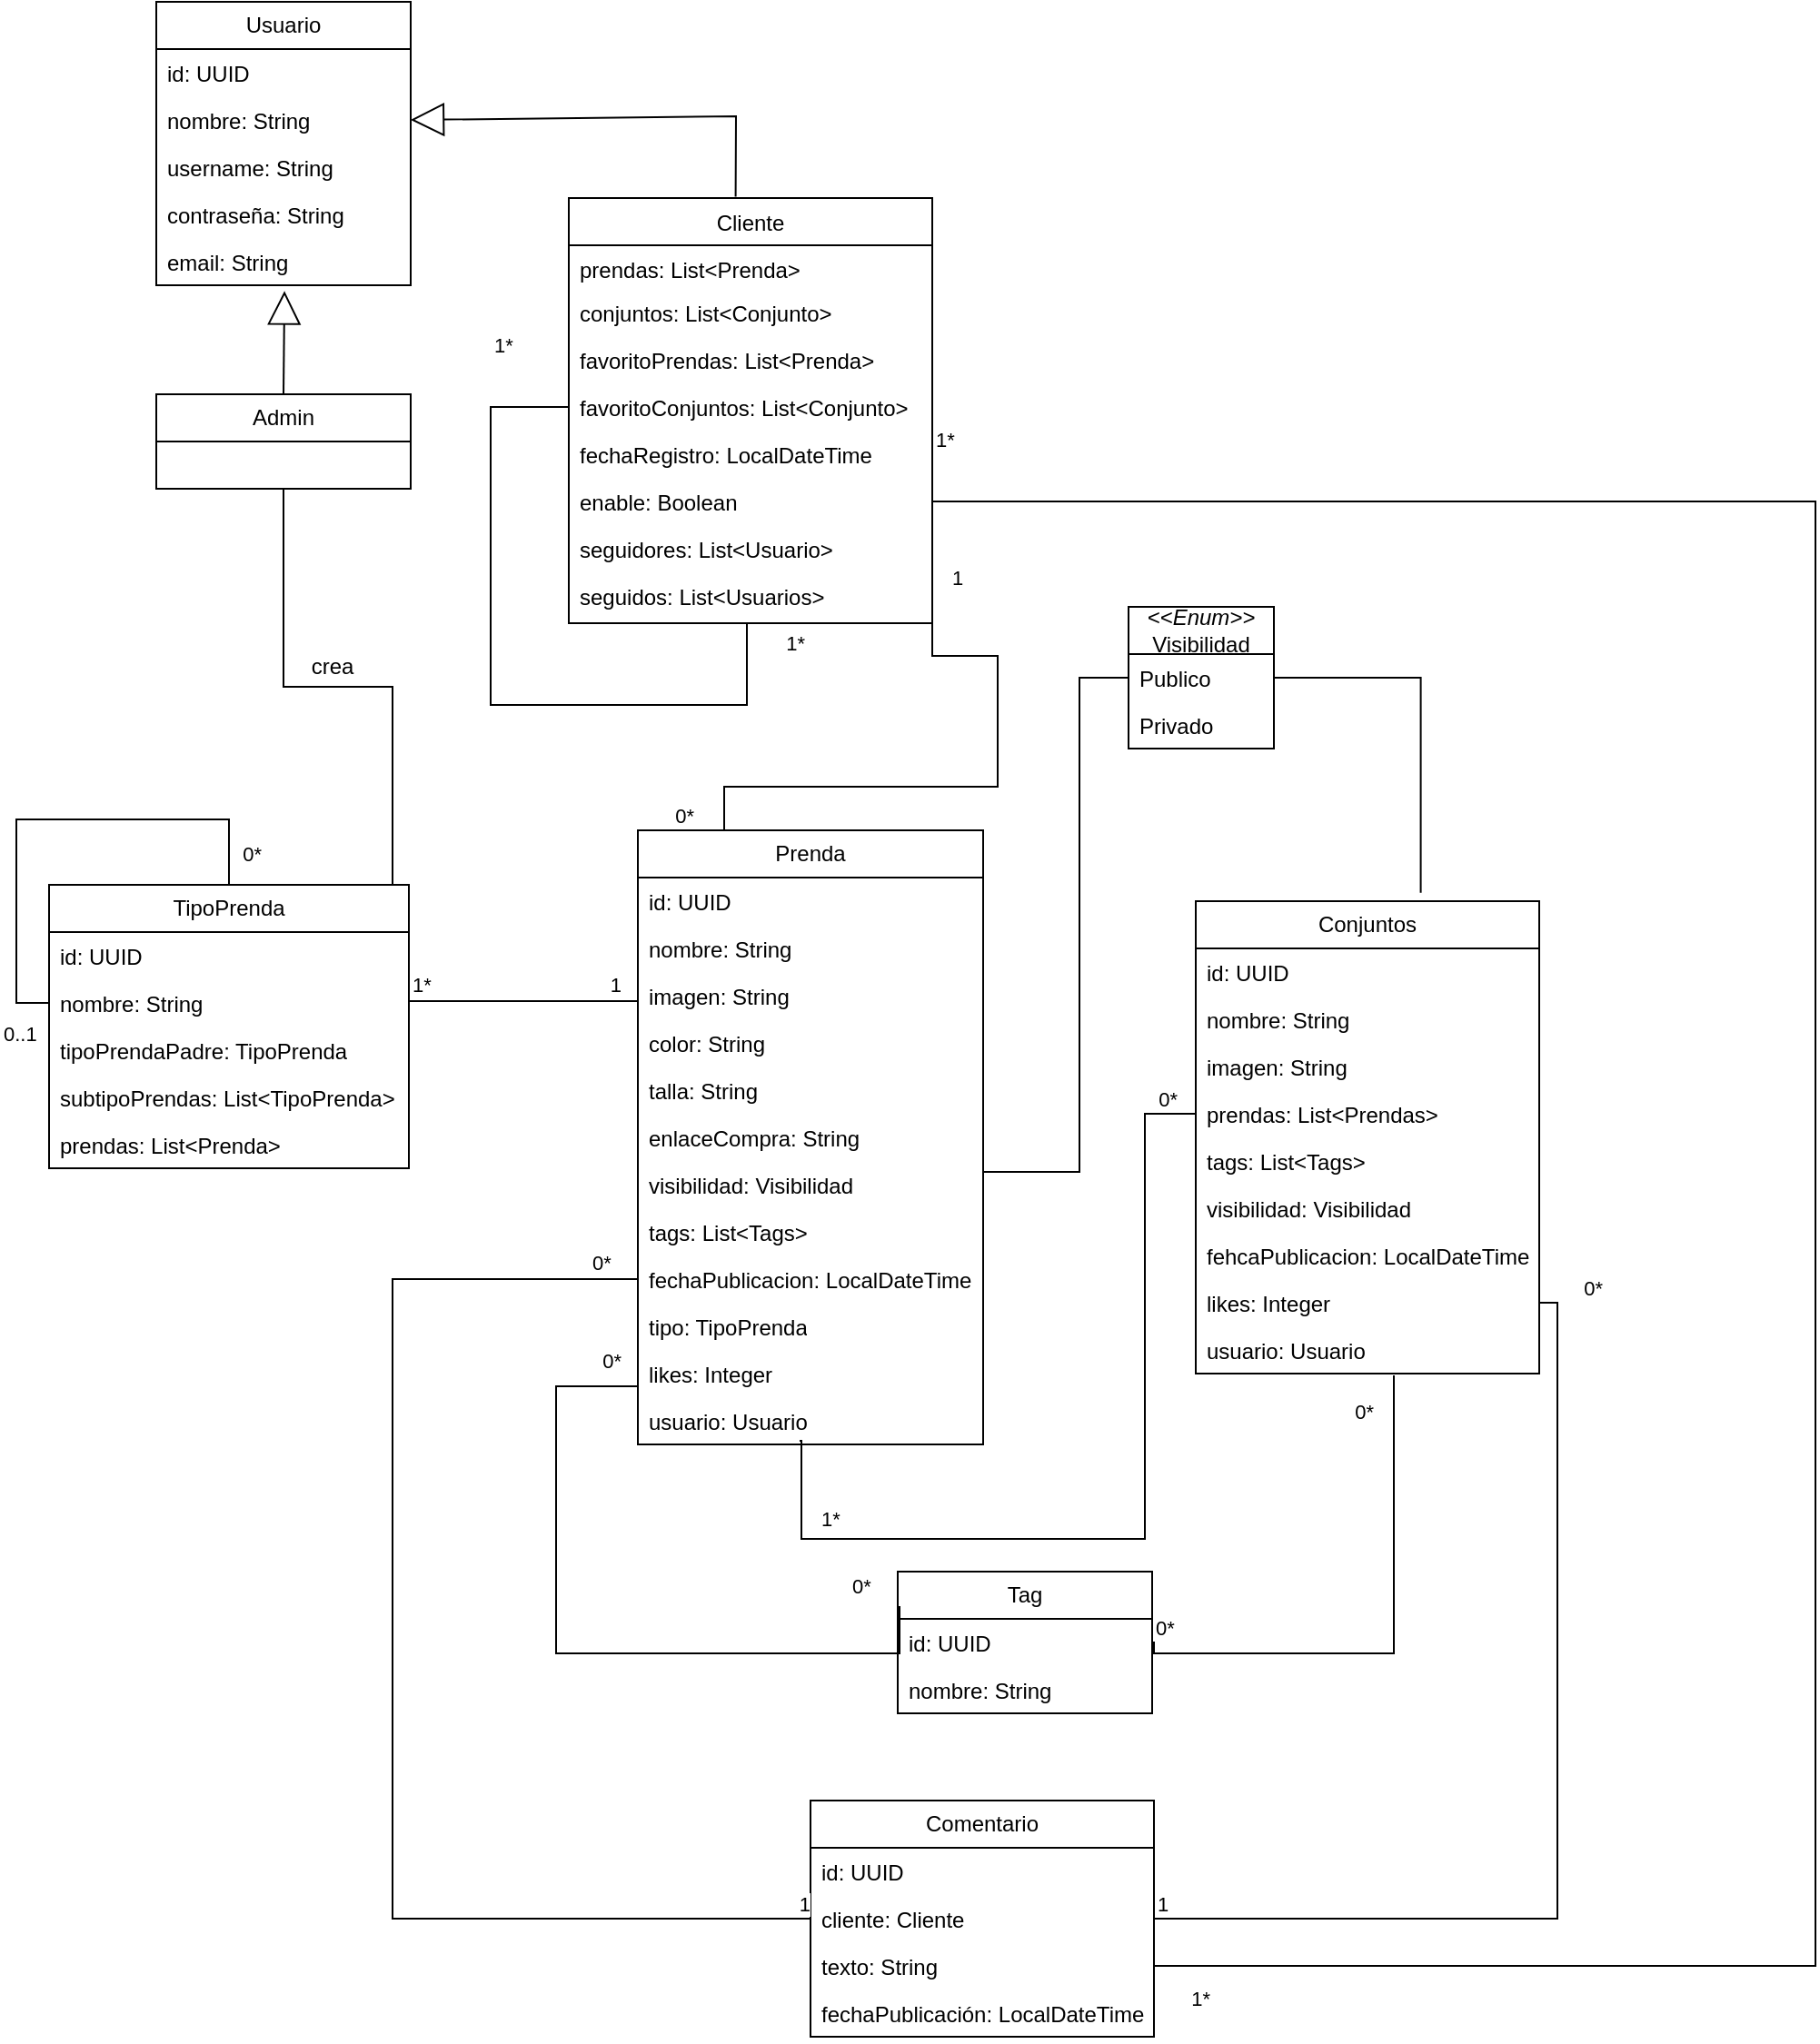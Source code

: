<mxfile version="26.0.14">
  <diagram id="C5RBs43oDa-KdzZeNtuy" name="Page-1">
    <mxGraphModel dx="1259" dy="693" grid="1" gridSize="9" guides="1" tooltips="1" connect="1" arrows="1" fold="1" page="1" pageScale="1" pageWidth="1200" pageHeight="1920" math="0" shadow="0">
      <root>
        <mxCell id="WIyWlLk6GJQsqaUBKTNV-0" />
        <mxCell id="WIyWlLk6GJQsqaUBKTNV-1" parent="WIyWlLk6GJQsqaUBKTNV-0" />
        <mxCell id="zkfFHV4jXpPFQw0GAbJ--0" value="Cliente" style="swimlane;fontStyle=0;align=center;verticalAlign=top;childLayout=stackLayout;horizontal=1;startSize=26;horizontalStack=0;resizeParent=1;resizeLast=0;collapsible=1;marginBottom=0;rounded=0;shadow=0;strokeWidth=1;" parent="WIyWlLk6GJQsqaUBKTNV-1" vertex="1">
          <mxGeometry x="349" y="144" width="200" height="234" as="geometry">
            <mxRectangle x="230" y="140" width="160" height="26" as="alternateBounds" />
          </mxGeometry>
        </mxCell>
        <mxCell id="DgNGuxFc834xRQPZXvwP-4" value="prendas: List&amp;lt;Prenda&amp;gt;" style="text;strokeColor=none;fillColor=none;align=left;verticalAlign=top;spacingLeft=4;spacingRight=4;overflow=hidden;rotatable=0;points=[[0,0.5],[1,0.5]];portConstraint=eastwest;whiteSpace=wrap;html=1;" parent="zkfFHV4jXpPFQw0GAbJ--0" vertex="1">
          <mxGeometry y="26" width="200" height="24" as="geometry" />
        </mxCell>
        <mxCell id="DgNGuxFc834xRQPZXvwP-8" value="conjuntos: List&amp;lt;Conjunto&amp;gt;" style="text;strokeColor=none;fillColor=none;align=left;verticalAlign=top;spacingLeft=4;spacingRight=4;overflow=hidden;rotatable=0;points=[[0,0.5],[1,0.5]];portConstraint=eastwest;whiteSpace=wrap;html=1;" parent="zkfFHV4jXpPFQw0GAbJ--0" vertex="1">
          <mxGeometry y="50" width="200" height="26" as="geometry" />
        </mxCell>
        <mxCell id="DgNGuxFc834xRQPZXvwP-9" value="favoritoPrendas: List&amp;lt;Prenda&amp;gt;" style="text;strokeColor=none;fillColor=none;align=left;verticalAlign=top;spacingLeft=4;spacingRight=4;overflow=hidden;rotatable=0;points=[[0,0.5],[1,0.5]];portConstraint=eastwest;whiteSpace=wrap;html=1;" parent="zkfFHV4jXpPFQw0GAbJ--0" vertex="1">
          <mxGeometry y="76" width="200" height="26" as="geometry" />
        </mxCell>
        <mxCell id="DgNGuxFc834xRQPZXvwP-10" value="favoritoConjuntos: List&amp;lt;Conjunto&amp;gt;" style="text;strokeColor=none;fillColor=none;align=left;verticalAlign=top;spacingLeft=4;spacingRight=4;overflow=hidden;rotatable=0;points=[[0,0.5],[1,0.5]];portConstraint=eastwest;whiteSpace=wrap;html=1;" parent="zkfFHV4jXpPFQw0GAbJ--0" vertex="1">
          <mxGeometry y="102" width="200" height="26" as="geometry" />
        </mxCell>
        <mxCell id="DgNGuxFc834xRQPZXvwP-11" value="fechaRegistro: LocalDateTime" style="text;strokeColor=none;fillColor=none;align=left;verticalAlign=top;spacingLeft=4;spacingRight=4;overflow=hidden;rotatable=0;points=[[0,0.5],[1,0.5]];portConstraint=eastwest;whiteSpace=wrap;html=1;" parent="zkfFHV4jXpPFQw0GAbJ--0" vertex="1">
          <mxGeometry y="128" width="200" height="26" as="geometry" />
        </mxCell>
        <mxCell id="DgNGuxFc834xRQPZXvwP-12" value="enable: Boolean" style="text;strokeColor=none;fillColor=none;align=left;verticalAlign=top;spacingLeft=4;spacingRight=4;overflow=hidden;rotatable=0;points=[[0,0.5],[1,0.5]];portConstraint=eastwest;whiteSpace=wrap;html=1;" parent="zkfFHV4jXpPFQw0GAbJ--0" vertex="1">
          <mxGeometry y="154" width="200" height="26" as="geometry" />
        </mxCell>
        <mxCell id="m85d_sn0txxrarvjNHWn-1" value="seguidores: List&amp;lt;Usuario&amp;gt;" style="text;strokeColor=none;fillColor=none;align=left;verticalAlign=top;spacingLeft=4;spacingRight=4;overflow=hidden;rotatable=0;points=[[0,0.5],[1,0.5]];portConstraint=eastwest;whiteSpace=wrap;html=1;" parent="zkfFHV4jXpPFQw0GAbJ--0" vertex="1">
          <mxGeometry y="180" width="200" height="26" as="geometry" />
        </mxCell>
        <mxCell id="m85d_sn0txxrarvjNHWn-2" value="seguidos: List&amp;lt;Usuarios&amp;gt;" style="text;strokeColor=none;fillColor=none;align=left;verticalAlign=top;spacingLeft=4;spacingRight=4;overflow=hidden;rotatable=0;points=[[0,0.5],[1,0.5]];portConstraint=eastwest;whiteSpace=wrap;html=1;" parent="zkfFHV4jXpPFQw0GAbJ--0" vertex="1">
          <mxGeometry y="206" width="200" height="26" as="geometry" />
        </mxCell>
        <mxCell id="m85d_sn0txxrarvjNHWn-3" value="" style="endArrow=none;html=1;edgeStyle=orthogonalEdgeStyle;rounded=0;exitX=0;exitY=0.5;exitDx=0;exitDy=0;entryX=0.5;entryY=1;entryDx=0;entryDy=0;" parent="zkfFHV4jXpPFQw0GAbJ--0" source="DgNGuxFc834xRQPZXvwP-9" target="zkfFHV4jXpPFQw0GAbJ--0" edge="1">
          <mxGeometry relative="1" as="geometry">
            <mxPoint x="-142" y="279" as="sourcePoint" />
            <mxPoint x="98" y="261" as="targetPoint" />
            <Array as="points">
              <mxPoint y="115" />
              <mxPoint x="-43" y="115" />
              <mxPoint x="-43" y="279" />
              <mxPoint x="98" y="279" />
              <mxPoint x="98" y="234" />
            </Array>
          </mxGeometry>
        </mxCell>
        <mxCell id="m85d_sn0txxrarvjNHWn-4" value="1*" style="edgeLabel;resizable=0;html=1;align=left;verticalAlign=bottom;" parent="m85d_sn0txxrarvjNHWn-3" connectable="0" vertex="1">
          <mxGeometry x="-1" relative="1" as="geometry">
            <mxPoint x="-43" as="offset" />
          </mxGeometry>
        </mxCell>
        <mxCell id="m85d_sn0txxrarvjNHWn-5" value="1*" style="edgeLabel;resizable=0;html=1;align=right;verticalAlign=bottom;" parent="m85d_sn0txxrarvjNHWn-3" connectable="0" vertex="1">
          <mxGeometry x="1" relative="1" as="geometry">
            <mxPoint x="30" y="19" as="offset" />
          </mxGeometry>
        </mxCell>
        <mxCell id="DgNGuxFc834xRQPZXvwP-13" value="Prenda" style="swimlane;fontStyle=0;childLayout=stackLayout;horizontal=1;startSize=26;fillColor=none;horizontalStack=0;resizeParent=1;resizeParentMax=0;resizeLast=0;collapsible=1;marginBottom=0;whiteSpace=wrap;html=1;" parent="WIyWlLk6GJQsqaUBKTNV-1" vertex="1">
          <mxGeometry x="387" y="492" width="190" height="338" as="geometry" />
        </mxCell>
        <mxCell id="DgNGuxFc834xRQPZXvwP-14" value="&lt;span style=&quot;text-wrap-mode: nowrap;&quot;&gt;id: UUID&lt;/span&gt;" style="text;strokeColor=none;fillColor=none;align=left;verticalAlign=top;spacingLeft=4;spacingRight=4;overflow=hidden;rotatable=0;points=[[0,0.5],[1,0.5]];portConstraint=eastwest;whiteSpace=wrap;html=1;" parent="DgNGuxFc834xRQPZXvwP-13" vertex="1">
          <mxGeometry y="26" width="190" height="26" as="geometry" />
        </mxCell>
        <mxCell id="DgNGuxFc834xRQPZXvwP-15" value="&lt;span style=&quot;text-wrap-mode: nowrap;&quot;&gt;nombre: String&lt;/span&gt;" style="text;strokeColor=none;fillColor=none;align=left;verticalAlign=top;spacingLeft=4;spacingRight=4;overflow=hidden;rotatable=0;points=[[0,0.5],[1,0.5]];portConstraint=eastwest;whiteSpace=wrap;html=1;" parent="DgNGuxFc834xRQPZXvwP-13" vertex="1">
          <mxGeometry y="52" width="190" height="26" as="geometry" />
        </mxCell>
        <mxCell id="DgNGuxFc834xRQPZXvwP-16" value="imagen: String" style="text;strokeColor=none;fillColor=none;align=left;verticalAlign=top;spacingLeft=4;spacingRight=4;overflow=hidden;rotatable=0;points=[[0,0.5],[1,0.5]];portConstraint=eastwest;whiteSpace=wrap;html=1;" parent="DgNGuxFc834xRQPZXvwP-13" vertex="1">
          <mxGeometry y="78" width="190" height="26" as="geometry" />
        </mxCell>
        <mxCell id="DgNGuxFc834xRQPZXvwP-17" value="color: String" style="text;strokeColor=none;fillColor=none;align=left;verticalAlign=top;spacingLeft=4;spacingRight=4;overflow=hidden;rotatable=0;points=[[0,0.5],[1,0.5]];portConstraint=eastwest;whiteSpace=wrap;html=1;" parent="DgNGuxFc834xRQPZXvwP-13" vertex="1">
          <mxGeometry y="104" width="190" height="26" as="geometry" />
        </mxCell>
        <mxCell id="DgNGuxFc834xRQPZXvwP-18" value="talla: String" style="text;strokeColor=none;fillColor=none;align=left;verticalAlign=top;spacingLeft=4;spacingRight=4;overflow=hidden;rotatable=0;points=[[0,0.5],[1,0.5]];portConstraint=eastwest;whiteSpace=wrap;html=1;" parent="DgNGuxFc834xRQPZXvwP-13" vertex="1">
          <mxGeometry y="130" width="190" height="26" as="geometry" />
        </mxCell>
        <mxCell id="DgNGuxFc834xRQPZXvwP-22" value="enlaceCompra: String" style="text;strokeColor=none;fillColor=none;align=left;verticalAlign=top;spacingLeft=4;spacingRight=4;overflow=hidden;rotatable=0;points=[[0,0.5],[1,0.5]];portConstraint=eastwest;whiteSpace=wrap;html=1;" parent="DgNGuxFc834xRQPZXvwP-13" vertex="1">
          <mxGeometry y="156" width="190" height="26" as="geometry" />
        </mxCell>
        <mxCell id="DgNGuxFc834xRQPZXvwP-20" value="visibilidad: Visibilidad" style="text;strokeColor=none;fillColor=none;align=left;verticalAlign=top;spacingLeft=4;spacingRight=4;overflow=hidden;rotatable=0;points=[[0,0.5],[1,0.5]];portConstraint=eastwest;whiteSpace=wrap;html=1;" parent="DgNGuxFc834xRQPZXvwP-13" vertex="1">
          <mxGeometry y="182" width="190" height="26" as="geometry" />
        </mxCell>
        <mxCell id="DgNGuxFc834xRQPZXvwP-21" value="tags: List&amp;lt;Tags&amp;gt;" style="text;strokeColor=none;fillColor=none;align=left;verticalAlign=top;spacingLeft=4;spacingRight=4;overflow=hidden;rotatable=0;points=[[0,0.5],[1,0.5]];portConstraint=eastwest;whiteSpace=wrap;html=1;" parent="DgNGuxFc834xRQPZXvwP-13" vertex="1">
          <mxGeometry y="208" width="190" height="26" as="geometry" />
        </mxCell>
        <mxCell id="DgNGuxFc834xRQPZXvwP-32" value="fechaPublicacion: LocalDateTime" style="text;strokeColor=none;fillColor=none;align=left;verticalAlign=top;spacingLeft=4;spacingRight=4;overflow=hidden;rotatable=0;points=[[0,0.5],[1,0.5]];portConstraint=eastwest;whiteSpace=wrap;html=1;" parent="DgNGuxFc834xRQPZXvwP-13" vertex="1">
          <mxGeometry y="234" width="190" height="26" as="geometry" />
        </mxCell>
        <mxCell id="DgNGuxFc834xRQPZXvwP-19" value="tipo: TipoPrenda" style="text;strokeColor=none;fillColor=none;align=left;verticalAlign=top;spacingLeft=4;spacingRight=4;overflow=hidden;rotatable=0;points=[[0,0.5],[1,0.5]];portConstraint=eastwest;whiteSpace=wrap;html=1;" parent="DgNGuxFc834xRQPZXvwP-13" vertex="1">
          <mxGeometry y="260" width="190" height="26" as="geometry" />
        </mxCell>
        <mxCell id="DgNGuxFc834xRQPZXvwP-35" value="likes: Integer" style="text;strokeColor=none;fillColor=none;align=left;verticalAlign=top;spacingLeft=4;spacingRight=4;overflow=hidden;rotatable=0;points=[[0,0.5],[1,0.5]];portConstraint=eastwest;whiteSpace=wrap;html=1;" parent="DgNGuxFc834xRQPZXvwP-13" vertex="1">
          <mxGeometry y="286" width="190" height="26" as="geometry" />
        </mxCell>
        <mxCell id="m85d_sn0txxrarvjNHWn-23" value="usuario: Usuario" style="text;strokeColor=none;fillColor=none;align=left;verticalAlign=top;spacingLeft=4;spacingRight=4;overflow=hidden;rotatable=0;points=[[0,0.5],[1,0.5]];portConstraint=eastwest;whiteSpace=wrap;html=1;" parent="DgNGuxFc834xRQPZXvwP-13" vertex="1">
          <mxGeometry y="312" width="190" height="26" as="geometry" />
        </mxCell>
        <mxCell id="DgNGuxFc834xRQPZXvwP-27" value="&lt;i&gt;&amp;lt;&amp;lt;Enum&amp;gt;&amp;gt;&lt;/i&gt;&lt;div&gt;Visibilidad&lt;/div&gt;" style="swimlane;fontStyle=0;childLayout=stackLayout;horizontal=1;startSize=26;fillColor=none;horizontalStack=0;resizeParent=1;resizeParentMax=0;resizeLast=0;collapsible=1;marginBottom=0;whiteSpace=wrap;html=1;" parent="WIyWlLk6GJQsqaUBKTNV-1" vertex="1">
          <mxGeometry x="657" y="369" width="80" height="78" as="geometry" />
        </mxCell>
        <mxCell id="DgNGuxFc834xRQPZXvwP-28" value="Publico" style="text;strokeColor=none;fillColor=none;align=left;verticalAlign=top;spacingLeft=4;spacingRight=4;overflow=hidden;rotatable=0;points=[[0,0.5],[1,0.5]];portConstraint=eastwest;whiteSpace=wrap;html=1;" parent="DgNGuxFc834xRQPZXvwP-27" vertex="1">
          <mxGeometry y="26" width="80" height="26" as="geometry" />
        </mxCell>
        <mxCell id="DgNGuxFc834xRQPZXvwP-29" value="Privado" style="text;strokeColor=none;fillColor=none;align=left;verticalAlign=top;spacingLeft=4;spacingRight=4;overflow=hidden;rotatable=0;points=[[0,0.5],[1,0.5]];portConstraint=eastwest;whiteSpace=wrap;html=1;" parent="DgNGuxFc834xRQPZXvwP-27" vertex="1">
          <mxGeometry y="52" width="80" height="26" as="geometry" />
        </mxCell>
        <mxCell id="DgNGuxFc834xRQPZXvwP-37" value="" style="endArrow=none;html=1;edgeStyle=orthogonalEdgeStyle;rounded=0;exitX=1;exitY=0.5;exitDx=0;exitDy=0;entryX=0.25;entryY=0;entryDx=0;entryDy=0;" parent="WIyWlLk6GJQsqaUBKTNV-1" source="DgNGuxFc834xRQPZXvwP-4" target="DgNGuxFc834xRQPZXvwP-13" edge="1">
          <mxGeometry relative="1" as="geometry">
            <mxPoint x="252" y="459" as="sourcePoint" />
            <mxPoint x="412" y="459" as="targetPoint" />
            <Array as="points">
              <mxPoint x="549" y="396" />
              <mxPoint x="585" y="396" />
              <mxPoint x="585" y="468" />
              <mxPoint x="434" y="468" />
            </Array>
          </mxGeometry>
        </mxCell>
        <mxCell id="DgNGuxFc834xRQPZXvwP-38" value="1" style="edgeLabel;resizable=0;html=1;align=left;verticalAlign=bottom;" parent="DgNGuxFc834xRQPZXvwP-37" connectable="0" vertex="1">
          <mxGeometry x="-1" relative="1" as="geometry">
            <mxPoint x="9" y="179" as="offset" />
          </mxGeometry>
        </mxCell>
        <mxCell id="DgNGuxFc834xRQPZXvwP-39" value="0*" style="edgeLabel;resizable=0;html=1;align=right;verticalAlign=bottom;" parent="DgNGuxFc834xRQPZXvwP-37" connectable="0" vertex="1">
          <mxGeometry x="1" relative="1" as="geometry">
            <mxPoint x="-16" as="offset" />
          </mxGeometry>
        </mxCell>
        <mxCell id="DgNGuxFc834xRQPZXvwP-40" value="Usuario" style="swimlane;fontStyle=0;childLayout=stackLayout;horizontal=1;startSize=26;fillColor=none;horizontalStack=0;resizeParent=1;resizeParentMax=0;resizeLast=0;collapsible=1;marginBottom=0;whiteSpace=wrap;html=1;" parent="WIyWlLk6GJQsqaUBKTNV-1" vertex="1">
          <mxGeometry x="122" y="36" width="140" height="156" as="geometry" />
        </mxCell>
        <mxCell id="zkfFHV4jXpPFQw0GAbJ--1" value="id: UUID" style="text;align=left;verticalAlign=top;spacingLeft=4;spacingRight=4;overflow=hidden;rotatable=0;points=[[0,0.5],[1,0.5]];portConstraint=eastwest;" parent="DgNGuxFc834xRQPZXvwP-40" vertex="1">
          <mxGeometry y="26" width="140" height="26" as="geometry" />
        </mxCell>
        <mxCell id="zkfFHV4jXpPFQw0GAbJ--2" value="nombre: String" style="text;align=left;verticalAlign=top;spacingLeft=4;spacingRight=4;overflow=hidden;rotatable=0;points=[[0,0.5],[1,0.5]];portConstraint=eastwest;rounded=0;shadow=0;html=0;" parent="DgNGuxFc834xRQPZXvwP-40" vertex="1">
          <mxGeometry y="52" width="140" height="26" as="geometry" />
        </mxCell>
        <mxCell id="zkfFHV4jXpPFQw0GAbJ--3" value="username: String" style="text;align=left;verticalAlign=top;spacingLeft=4;spacingRight=4;overflow=hidden;rotatable=0;points=[[0,0.5],[1,0.5]];portConstraint=eastwest;rounded=0;shadow=0;html=0;" parent="DgNGuxFc834xRQPZXvwP-40" vertex="1">
          <mxGeometry y="78" width="140" height="26" as="geometry" />
        </mxCell>
        <mxCell id="DgNGuxFc834xRQPZXvwP-7" value="contraseña: String" style="text;strokeColor=none;fillColor=none;align=left;verticalAlign=top;spacingLeft=4;spacingRight=4;overflow=hidden;rotatable=0;points=[[0,0.5],[1,0.5]];portConstraint=eastwest;whiteSpace=wrap;html=1;" parent="DgNGuxFc834xRQPZXvwP-40" vertex="1">
          <mxGeometry y="104" width="140" height="26" as="geometry" />
        </mxCell>
        <mxCell id="DgNGuxFc834xRQPZXvwP-6" value="email: String" style="text;strokeColor=none;fillColor=none;align=left;verticalAlign=top;spacingLeft=4;spacingRight=4;overflow=hidden;rotatable=0;points=[[0,0.5],[1,0.5]];portConstraint=eastwest;whiteSpace=wrap;html=1;" parent="DgNGuxFc834xRQPZXvwP-40" vertex="1">
          <mxGeometry y="130" width="140" height="26" as="geometry" />
        </mxCell>
        <mxCell id="DgNGuxFc834xRQPZXvwP-44" value="Admin" style="swimlane;fontStyle=0;childLayout=stackLayout;horizontal=1;startSize=26;fillColor=none;horizontalStack=0;resizeParent=1;resizeParentMax=0;resizeLast=0;collapsible=1;marginBottom=0;whiteSpace=wrap;html=1;" parent="WIyWlLk6GJQsqaUBKTNV-1" vertex="1">
          <mxGeometry x="122" y="252" width="140" height="52" as="geometry" />
        </mxCell>
        <mxCell id="DgNGuxFc834xRQPZXvwP-48" value="" style="endArrow=block;endSize=16;endFill=0;html=1;rounded=0;exitX=0.5;exitY=0;exitDx=0;exitDy=0;entryX=0.504;entryY=1.122;entryDx=0;entryDy=0;entryPerimeter=0;" parent="WIyWlLk6GJQsqaUBKTNV-1" source="DgNGuxFc834xRQPZXvwP-44" target="DgNGuxFc834xRQPZXvwP-6" edge="1">
          <mxGeometry width="160" relative="1" as="geometry">
            <mxPoint x="270" y="198" as="sourcePoint" />
            <mxPoint x="430" y="198" as="targetPoint" />
          </mxGeometry>
        </mxCell>
        <mxCell id="DgNGuxFc834xRQPZXvwP-49" value="" style="endArrow=block;endSize=16;endFill=0;html=1;rounded=0;exitX=0.459;exitY=-0.003;exitDx=0;exitDy=0;exitPerimeter=0;entryX=1;entryY=0.5;entryDx=0;entryDy=0;" parent="WIyWlLk6GJQsqaUBKTNV-1" source="zkfFHV4jXpPFQw0GAbJ--0" target="zkfFHV4jXpPFQw0GAbJ--2" edge="1">
          <mxGeometry width="160" relative="1" as="geometry">
            <mxPoint x="270" y="198" as="sourcePoint" />
            <mxPoint x="430" y="198" as="targetPoint" />
            <Array as="points">
              <mxPoint x="441" y="99" />
            </Array>
          </mxGeometry>
        </mxCell>
        <mxCell id="DgNGuxFc834xRQPZXvwP-50" value="Conjuntos" style="swimlane;fontStyle=0;childLayout=stackLayout;horizontal=1;startSize=26;fillColor=none;horizontalStack=0;resizeParent=1;resizeParentMax=0;resizeLast=0;collapsible=1;marginBottom=0;whiteSpace=wrap;html=1;" parent="WIyWlLk6GJQsqaUBKTNV-1" vertex="1">
          <mxGeometry x="694" y="531" width="189" height="260" as="geometry" />
        </mxCell>
        <mxCell id="DgNGuxFc834xRQPZXvwP-51" value="&lt;span style=&quot;text-wrap-mode: nowrap;&quot;&gt;id: UUID&lt;/span&gt;" style="text;strokeColor=none;fillColor=none;align=left;verticalAlign=top;spacingLeft=4;spacingRight=4;overflow=hidden;rotatable=0;points=[[0,0.5],[1,0.5]];portConstraint=eastwest;whiteSpace=wrap;html=1;" parent="DgNGuxFc834xRQPZXvwP-50" vertex="1">
          <mxGeometry y="26" width="189" height="26" as="geometry" />
        </mxCell>
        <mxCell id="DgNGuxFc834xRQPZXvwP-52" value="&lt;span style=&quot;text-wrap-mode: nowrap;&quot;&gt;nombre: String&lt;/span&gt;" style="text;strokeColor=none;fillColor=none;align=left;verticalAlign=top;spacingLeft=4;spacingRight=4;overflow=hidden;rotatable=0;points=[[0,0.5],[1,0.5]];portConstraint=eastwest;whiteSpace=wrap;html=1;" parent="DgNGuxFc834xRQPZXvwP-50" vertex="1">
          <mxGeometry y="52" width="189" height="26" as="geometry" />
        </mxCell>
        <mxCell id="DgNGuxFc834xRQPZXvwP-53" value="imagen: String" style="text;strokeColor=none;fillColor=none;align=left;verticalAlign=top;spacingLeft=4;spacingRight=4;overflow=hidden;rotatable=0;points=[[0,0.5],[1,0.5]];portConstraint=eastwest;whiteSpace=wrap;html=1;" parent="DgNGuxFc834xRQPZXvwP-50" vertex="1">
          <mxGeometry y="78" width="189" height="26" as="geometry" />
        </mxCell>
        <mxCell id="DgNGuxFc834xRQPZXvwP-59" value="prendas: List&amp;lt;Prendas&amp;gt;" style="text;strokeColor=none;fillColor=none;align=left;verticalAlign=top;spacingLeft=4;spacingRight=4;overflow=hidden;rotatable=0;points=[[0,0.5],[1,0.5]];portConstraint=eastwest;whiteSpace=wrap;html=1;" parent="DgNGuxFc834xRQPZXvwP-50" vertex="1">
          <mxGeometry y="104" width="189" height="26" as="geometry" />
        </mxCell>
        <mxCell id="DgNGuxFc834xRQPZXvwP-60" value="tags: List&amp;lt;Tags&amp;gt;" style="text;strokeColor=none;fillColor=none;align=left;verticalAlign=top;spacingLeft=4;spacingRight=4;overflow=hidden;rotatable=0;points=[[0,0.5],[1,0.5]];portConstraint=eastwest;whiteSpace=wrap;html=1;" parent="DgNGuxFc834xRQPZXvwP-50" vertex="1">
          <mxGeometry y="130" width="189" height="26" as="geometry" />
        </mxCell>
        <mxCell id="DgNGuxFc834xRQPZXvwP-61" value="visibilidad: Visibilidad" style="text;strokeColor=none;fillColor=none;align=left;verticalAlign=top;spacingLeft=4;spacingRight=4;overflow=hidden;rotatable=0;points=[[0,0.5],[1,0.5]];portConstraint=eastwest;whiteSpace=wrap;html=1;" parent="DgNGuxFc834xRQPZXvwP-50" vertex="1">
          <mxGeometry y="156" width="189" height="26" as="geometry" />
        </mxCell>
        <mxCell id="DgNGuxFc834xRQPZXvwP-62" value="fehcaPublicacion: LocalDateTime" style="text;strokeColor=none;fillColor=none;align=left;verticalAlign=top;spacingLeft=4;spacingRight=4;overflow=hidden;rotatable=0;points=[[0,0.5],[1,0.5]];portConstraint=eastwest;whiteSpace=wrap;html=1;" parent="DgNGuxFc834xRQPZXvwP-50" vertex="1">
          <mxGeometry y="182" width="189" height="26" as="geometry" />
        </mxCell>
        <mxCell id="DgNGuxFc834xRQPZXvwP-58" value="likes: Integer" style="text;strokeColor=none;fillColor=none;align=left;verticalAlign=top;spacingLeft=4;spacingRight=4;overflow=hidden;rotatable=0;points=[[0,0.5],[1,0.5]];portConstraint=eastwest;whiteSpace=wrap;html=1;" parent="DgNGuxFc834xRQPZXvwP-50" vertex="1">
          <mxGeometry y="208" width="189" height="26" as="geometry" />
        </mxCell>
        <mxCell id="m85d_sn0txxrarvjNHWn-25" value="usuario: Usuario" style="text;strokeColor=none;fillColor=none;align=left;verticalAlign=top;spacingLeft=4;spacingRight=4;overflow=hidden;rotatable=0;points=[[0,0.5],[1,0.5]];portConstraint=eastwest;whiteSpace=wrap;html=1;" parent="DgNGuxFc834xRQPZXvwP-50" vertex="1">
          <mxGeometry y="234" width="189" height="26" as="geometry" />
        </mxCell>
        <mxCell id="DgNGuxFc834xRQPZXvwP-55" value="" style="endArrow=none;html=1;edgeStyle=orthogonalEdgeStyle;rounded=0;exitX=1;exitY=0.5;exitDx=0;exitDy=0;entryX=0;entryY=0.5;entryDx=0;entryDy=0;" parent="WIyWlLk6GJQsqaUBKTNV-1" source="DgNGuxFc834xRQPZXvwP-21" target="DgNGuxFc834xRQPZXvwP-28" edge="1">
          <mxGeometry relative="1" as="geometry">
            <mxPoint x="567" y="441" as="sourcePoint" />
            <mxPoint x="727" y="441" as="targetPoint" />
            <Array as="points">
              <mxPoint x="577" y="680" />
              <mxPoint x="630" y="680" />
              <mxPoint x="630" y="408" />
            </Array>
          </mxGeometry>
        </mxCell>
        <mxCell id="DgNGuxFc834xRQPZXvwP-63" value="" style="endArrow=none;html=1;edgeStyle=orthogonalEdgeStyle;rounded=0;exitX=1;exitY=0.5;exitDx=0;exitDy=0;entryX=0.655;entryY=-0.018;entryDx=0;entryDy=0;entryPerimeter=0;" parent="WIyWlLk6GJQsqaUBKTNV-1" source="DgNGuxFc834xRQPZXvwP-28" target="DgNGuxFc834xRQPZXvwP-50" edge="1">
          <mxGeometry relative="1" as="geometry">
            <mxPoint x="972" y="522" as="sourcePoint" />
            <mxPoint x="1146" y="630" as="targetPoint" />
            <Array as="points">
              <mxPoint x="818" y="408" />
            </Array>
          </mxGeometry>
        </mxCell>
        <mxCell id="DgNGuxFc834xRQPZXvwP-64" value="" style="endArrow=none;html=1;edgeStyle=orthogonalEdgeStyle;rounded=0;entryX=0;entryY=0.5;entryDx=0;entryDy=0;" parent="WIyWlLk6GJQsqaUBKTNV-1" target="DgNGuxFc834xRQPZXvwP-59" edge="1">
          <mxGeometry relative="1" as="geometry">
            <mxPoint x="476" y="828" as="sourcePoint" />
            <mxPoint x="727" y="441" as="targetPoint" />
            <Array as="points">
              <mxPoint x="477" y="882" />
              <mxPoint x="666" y="882" />
              <mxPoint x="666" y="648" />
            </Array>
          </mxGeometry>
        </mxCell>
        <mxCell id="DgNGuxFc834xRQPZXvwP-65" value="1*" style="edgeLabel;resizable=0;html=1;align=left;verticalAlign=bottom;" parent="DgNGuxFc834xRQPZXvwP-64" connectable="0" vertex="1">
          <mxGeometry x="-1" relative="1" as="geometry">
            <mxPoint x="10" y="51" as="offset" />
          </mxGeometry>
        </mxCell>
        <mxCell id="DgNGuxFc834xRQPZXvwP-66" value="0*" style="edgeLabel;resizable=0;html=1;align=right;verticalAlign=bottom;" parent="DgNGuxFc834xRQPZXvwP-64" connectable="0" vertex="1">
          <mxGeometry x="1" relative="1" as="geometry">
            <mxPoint x="-10" as="offset" />
          </mxGeometry>
        </mxCell>
        <mxCell id="DgNGuxFc834xRQPZXvwP-67" value="Tag" style="swimlane;fontStyle=0;childLayout=stackLayout;horizontal=1;startSize=26;fillColor=none;horizontalStack=0;resizeParent=1;resizeParentMax=0;resizeLast=0;collapsible=1;marginBottom=0;whiteSpace=wrap;html=1;" parent="WIyWlLk6GJQsqaUBKTNV-1" vertex="1">
          <mxGeometry x="530" y="900" width="140" height="78" as="geometry" />
        </mxCell>
        <mxCell id="DgNGuxFc834xRQPZXvwP-68" value="&lt;span style=&quot;text-wrap-mode: nowrap;&quot;&gt;id: UUID&lt;/span&gt;" style="text;strokeColor=none;fillColor=none;align=left;verticalAlign=top;spacingLeft=4;spacingRight=4;overflow=hidden;rotatable=0;points=[[0,0.5],[1,0.5]];portConstraint=eastwest;whiteSpace=wrap;html=1;" parent="DgNGuxFc834xRQPZXvwP-67" vertex="1">
          <mxGeometry y="26" width="140" height="26" as="geometry" />
        </mxCell>
        <mxCell id="DgNGuxFc834xRQPZXvwP-69" value="nombre: String" style="text;strokeColor=none;fillColor=none;align=left;verticalAlign=top;spacingLeft=4;spacingRight=4;overflow=hidden;rotatable=0;points=[[0,0.5],[1,0.5]];portConstraint=eastwest;whiteSpace=wrap;html=1;" parent="DgNGuxFc834xRQPZXvwP-67" vertex="1">
          <mxGeometry y="52" width="140" height="26" as="geometry" />
        </mxCell>
        <mxCell id="DgNGuxFc834xRQPZXvwP-71" value="" style="endArrow=none;html=1;edgeStyle=orthogonalEdgeStyle;rounded=0;exitX=1;exitY=0.5;exitDx=0;exitDy=0;" parent="WIyWlLk6GJQsqaUBKTNV-1" source="DgNGuxFc834xRQPZXvwP-68" edge="1">
          <mxGeometry relative="1" as="geometry">
            <mxPoint x="747" y="945" as="sourcePoint" />
            <mxPoint x="803" y="792" as="targetPoint" />
            <Array as="points">
              <mxPoint x="671" y="939" />
              <mxPoint x="671" y="945" />
              <mxPoint x="803" y="945" />
            </Array>
          </mxGeometry>
        </mxCell>
        <mxCell id="DgNGuxFc834xRQPZXvwP-72" value="0*" style="edgeLabel;resizable=0;html=1;align=left;verticalAlign=bottom;" parent="DgNGuxFc834xRQPZXvwP-71" connectable="0" vertex="1">
          <mxGeometry x="-1" relative="1" as="geometry" />
        </mxCell>
        <mxCell id="DgNGuxFc834xRQPZXvwP-73" value="0*" style="edgeLabel;resizable=0;html=1;align=right;verticalAlign=bottom;" parent="DgNGuxFc834xRQPZXvwP-71" connectable="0" vertex="1">
          <mxGeometry x="1" relative="1" as="geometry">
            <mxPoint x="-11" y="28" as="offset" />
          </mxGeometry>
        </mxCell>
        <mxCell id="DgNGuxFc834xRQPZXvwP-74" value="" style="endArrow=none;html=1;edgeStyle=orthogonalEdgeStyle;rounded=0;exitX=0;exitY=0.25;exitDx=0;exitDy=0;entryX=0;entryY=0.5;entryDx=0;entryDy=0;" parent="WIyWlLk6GJQsqaUBKTNV-1" source="DgNGuxFc834xRQPZXvwP-67" edge="1">
          <mxGeometry relative="1" as="geometry">
            <mxPoint x="531" y="909" as="sourcePoint" />
            <mxPoint x="387" y="702" as="targetPoint" />
            <Array as="points">
              <mxPoint x="531" y="920" />
              <mxPoint x="531" y="945" />
              <mxPoint x="342" y="945" />
              <mxPoint x="342" y="798" />
              <mxPoint x="387" y="798" />
            </Array>
          </mxGeometry>
        </mxCell>
        <mxCell id="DgNGuxFc834xRQPZXvwP-75" value="0*" style="edgeLabel;resizable=0;html=1;align=left;verticalAlign=bottom;" parent="DgNGuxFc834xRQPZXvwP-74" connectable="0" vertex="1">
          <mxGeometry x="-1" relative="1" as="geometry">
            <mxPoint x="-27" y="-3" as="offset" />
          </mxGeometry>
        </mxCell>
        <mxCell id="DgNGuxFc834xRQPZXvwP-76" value="0*" style="edgeLabel;resizable=0;html=1;align=right;verticalAlign=bottom;" parent="DgNGuxFc834xRQPZXvwP-74" connectable="0" vertex="1">
          <mxGeometry x="1" relative="1" as="geometry">
            <mxPoint x="-9" y="90" as="offset" />
          </mxGeometry>
        </mxCell>
        <mxCell id="DgNGuxFc834xRQPZXvwP-77" value="TipoPrenda" style="swimlane;fontStyle=0;childLayout=stackLayout;horizontal=1;startSize=26;fillColor=none;horizontalStack=0;resizeParent=1;resizeParentMax=0;resizeLast=0;collapsible=1;marginBottom=0;whiteSpace=wrap;html=1;" parent="WIyWlLk6GJQsqaUBKTNV-1" vertex="1">
          <mxGeometry x="63" y="522" width="198" height="156" as="geometry" />
        </mxCell>
        <mxCell id="DgNGuxFc834xRQPZXvwP-78" value="&lt;span style=&quot;text-wrap-mode: nowrap;&quot;&gt;id: UUID&lt;/span&gt;" style="text;strokeColor=none;fillColor=none;align=left;verticalAlign=top;spacingLeft=4;spacingRight=4;overflow=hidden;rotatable=0;points=[[0,0.5],[1,0.5]];portConstraint=eastwest;whiteSpace=wrap;html=1;" parent="DgNGuxFc834xRQPZXvwP-77" vertex="1">
          <mxGeometry y="26" width="198" height="26" as="geometry" />
        </mxCell>
        <mxCell id="DgNGuxFc834xRQPZXvwP-79" value="&lt;span style=&quot;text-wrap-mode: nowrap;&quot;&gt;nombre: String&lt;/span&gt;" style="text;strokeColor=none;fillColor=none;align=left;verticalAlign=top;spacingLeft=4;spacingRight=4;overflow=hidden;rotatable=0;points=[[0,0.5],[1,0.5]];portConstraint=eastwest;whiteSpace=wrap;html=1;" parent="DgNGuxFc834xRQPZXvwP-77" vertex="1">
          <mxGeometry y="52" width="198" height="26" as="geometry" />
        </mxCell>
        <mxCell id="m85d_sn0txxrarvjNHWn-0" value="tipoPrendaPadre: TipoPrenda" style="text;strokeColor=none;fillColor=none;align=left;verticalAlign=top;spacingLeft=4;spacingRight=4;overflow=hidden;rotatable=0;points=[[0,0.5],[1,0.5]];portConstraint=eastwest;whiteSpace=wrap;html=1;" parent="DgNGuxFc834xRQPZXvwP-77" vertex="1">
          <mxGeometry y="78" width="198" height="26" as="geometry" />
        </mxCell>
        <mxCell id="DgNGuxFc834xRQPZXvwP-80" value="subtipoPrendas: List&amp;lt;TipoPrenda&amp;gt;" style="text;strokeColor=none;fillColor=none;align=left;verticalAlign=top;spacingLeft=4;spacingRight=4;overflow=hidden;rotatable=0;points=[[0,0.5],[1,0.5]];portConstraint=eastwest;whiteSpace=wrap;html=1;" parent="DgNGuxFc834xRQPZXvwP-77" vertex="1">
          <mxGeometry y="104" width="198" height="26" as="geometry" />
        </mxCell>
        <mxCell id="DgNGuxFc834xRQPZXvwP-81" value="" style="endArrow=none;html=1;edgeStyle=orthogonalEdgeStyle;rounded=0;entryX=0.5;entryY=0;entryDx=0;entryDy=0;exitX=0;exitY=0.5;exitDx=0;exitDy=0;" parent="DgNGuxFc834xRQPZXvwP-77" source="DgNGuxFc834xRQPZXvwP-79" target="DgNGuxFc834xRQPZXvwP-77" edge="1">
          <mxGeometry relative="1" as="geometry">
            <mxPoint x="-27" y="-54" as="sourcePoint" />
            <mxPoint x="133" y="-54" as="targetPoint" />
            <Array as="points">
              <mxPoint x="-18" y="65" />
              <mxPoint x="-18" y="-36" />
              <mxPoint x="99" y="-36" />
            </Array>
          </mxGeometry>
        </mxCell>
        <mxCell id="DgNGuxFc834xRQPZXvwP-82" value="0..1" style="edgeLabel;resizable=0;html=1;align=left;verticalAlign=bottom;" parent="DgNGuxFc834xRQPZXvwP-81" connectable="0" vertex="1">
          <mxGeometry x="-1" relative="1" as="geometry">
            <mxPoint x="-27" y="25" as="offset" />
          </mxGeometry>
        </mxCell>
        <mxCell id="DgNGuxFc834xRQPZXvwP-83" value="0*" style="edgeLabel;resizable=0;html=1;align=right;verticalAlign=bottom;" parent="DgNGuxFc834xRQPZXvwP-81" connectable="0" vertex="1">
          <mxGeometry x="1" relative="1" as="geometry">
            <mxPoint x="18" y="-9" as="offset" />
          </mxGeometry>
        </mxCell>
        <mxCell id="ADfb7tHpaQWuNCR07uWV-4" value="prendas: List&amp;lt;Prenda&amp;gt;" style="text;strokeColor=none;fillColor=none;align=left;verticalAlign=top;spacingLeft=4;spacingRight=4;overflow=hidden;rotatable=0;points=[[0,0.5],[1,0.5]];portConstraint=eastwest;whiteSpace=wrap;html=1;" vertex="1" parent="DgNGuxFc834xRQPZXvwP-77">
          <mxGeometry y="130" width="198" height="26" as="geometry" />
        </mxCell>
        <mxCell id="DgNGuxFc834xRQPZXvwP-84" value="" style="endArrow=none;html=1;edgeStyle=orthogonalEdgeStyle;rounded=0;entryX=0;entryY=0.5;entryDx=0;entryDy=0;" parent="WIyWlLk6GJQsqaUBKTNV-1" target="DgNGuxFc834xRQPZXvwP-17" edge="1">
          <mxGeometry relative="1" as="geometry">
            <mxPoint x="261" y="585" as="sourcePoint" />
            <mxPoint x="369" y="603" as="targetPoint" />
            <Array as="points">
              <mxPoint x="261" y="586" />
              <mxPoint x="387" y="586" />
            </Array>
          </mxGeometry>
        </mxCell>
        <mxCell id="DgNGuxFc834xRQPZXvwP-85" value="1*" style="edgeLabel;resizable=0;html=1;align=left;verticalAlign=bottom;" parent="DgNGuxFc834xRQPZXvwP-84" connectable="0" vertex="1">
          <mxGeometry x="-1" relative="1" as="geometry" />
        </mxCell>
        <mxCell id="DgNGuxFc834xRQPZXvwP-86" value="1" style="edgeLabel;resizable=0;html=1;align=right;verticalAlign=bottom;" parent="DgNGuxFc834xRQPZXvwP-84" connectable="0" vertex="1">
          <mxGeometry x="1" relative="1" as="geometry">
            <mxPoint x="-9" y="-24" as="offset" />
          </mxGeometry>
        </mxCell>
        <mxCell id="m85d_sn0txxrarvjNHWn-6" value="Comentario" style="swimlane;fontStyle=0;childLayout=stackLayout;horizontal=1;startSize=26;fillColor=none;horizontalStack=0;resizeParent=1;resizeParentMax=0;resizeLast=0;collapsible=1;marginBottom=0;whiteSpace=wrap;html=1;" parent="WIyWlLk6GJQsqaUBKTNV-1" vertex="1">
          <mxGeometry x="482" y="1026" width="189" height="130" as="geometry" />
        </mxCell>
        <mxCell id="m85d_sn0txxrarvjNHWn-7" value="&lt;span style=&quot;text-wrap-mode: nowrap;&quot;&gt;id: UUID&lt;/span&gt;" style="text;strokeColor=none;fillColor=none;align=left;verticalAlign=top;spacingLeft=4;spacingRight=4;overflow=hidden;rotatable=0;points=[[0,0.5],[1,0.5]];portConstraint=eastwest;whiteSpace=wrap;html=1;" parent="m85d_sn0txxrarvjNHWn-6" vertex="1">
          <mxGeometry y="26" width="189" height="26" as="geometry" />
        </mxCell>
        <mxCell id="m85d_sn0txxrarvjNHWn-8" value="cliente: Cliente" style="text;strokeColor=none;fillColor=none;align=left;verticalAlign=top;spacingLeft=4;spacingRight=4;overflow=hidden;rotatable=0;points=[[0,0.5],[1,0.5]];portConstraint=eastwest;whiteSpace=wrap;html=1;" parent="m85d_sn0txxrarvjNHWn-6" vertex="1">
          <mxGeometry y="52" width="189" height="26" as="geometry" />
        </mxCell>
        <mxCell id="m85d_sn0txxrarvjNHWn-9" value="texto: String" style="text;strokeColor=none;fillColor=none;align=left;verticalAlign=top;spacingLeft=4;spacingRight=4;overflow=hidden;rotatable=0;points=[[0,0.5],[1,0.5]];portConstraint=eastwest;whiteSpace=wrap;html=1;" parent="m85d_sn0txxrarvjNHWn-6" vertex="1">
          <mxGeometry y="78" width="189" height="26" as="geometry" />
        </mxCell>
        <mxCell id="m85d_sn0txxrarvjNHWn-17" value="fechaPublicación: LocalDateTime" style="text;strokeColor=none;fillColor=none;align=left;verticalAlign=top;spacingLeft=4;spacingRight=4;overflow=hidden;rotatable=0;points=[[0,0.5],[1,0.5]];portConstraint=eastwest;whiteSpace=wrap;html=1;" parent="m85d_sn0txxrarvjNHWn-6" vertex="1">
          <mxGeometry y="104" width="189" height="26" as="geometry" />
        </mxCell>
        <mxCell id="m85d_sn0txxrarvjNHWn-10" value="" style="endArrow=none;html=1;edgeStyle=orthogonalEdgeStyle;rounded=0;entryX=0;entryY=0.5;entryDx=0;entryDy=0;exitX=0;exitY=0.5;exitDx=0;exitDy=0;" parent="WIyWlLk6GJQsqaUBKTNV-1" source="DgNGuxFc834xRQPZXvwP-32" target="m85d_sn0txxrarvjNHWn-8" edge="1">
          <mxGeometry relative="1" as="geometry">
            <mxPoint x="378" y="873" as="sourcePoint" />
            <mxPoint x="538" y="873" as="targetPoint" />
            <Array as="points">
              <mxPoint x="252" y="739" />
              <mxPoint x="252" y="1091" />
            </Array>
          </mxGeometry>
        </mxCell>
        <mxCell id="m85d_sn0txxrarvjNHWn-11" value="0*" style="edgeLabel;resizable=0;html=1;align=left;verticalAlign=bottom;" parent="m85d_sn0txxrarvjNHWn-10" connectable="0" vertex="1">
          <mxGeometry x="-1" relative="1" as="geometry">
            <mxPoint x="-27" y="-1" as="offset" />
          </mxGeometry>
        </mxCell>
        <mxCell id="m85d_sn0txxrarvjNHWn-12" value="1" style="edgeLabel;resizable=0;html=1;align=right;verticalAlign=bottom;" parent="m85d_sn0txxrarvjNHWn-10" connectable="0" vertex="1">
          <mxGeometry x="1" relative="1" as="geometry" />
        </mxCell>
        <mxCell id="m85d_sn0txxrarvjNHWn-13" value="" style="endArrow=none;html=1;edgeStyle=orthogonalEdgeStyle;rounded=0;exitX=1;exitY=0.5;exitDx=0;exitDy=0;entryX=1;entryY=0.5;entryDx=0;entryDy=0;" parent="WIyWlLk6GJQsqaUBKTNV-1" source="m85d_sn0txxrarvjNHWn-8" target="DgNGuxFc834xRQPZXvwP-58" edge="1">
          <mxGeometry relative="1" as="geometry">
            <mxPoint x="378" y="873" as="sourcePoint" />
            <mxPoint x="538" y="873" as="targetPoint" />
          </mxGeometry>
        </mxCell>
        <mxCell id="m85d_sn0txxrarvjNHWn-14" value="1" style="edgeLabel;resizable=0;html=1;align=left;verticalAlign=bottom;" parent="m85d_sn0txxrarvjNHWn-13" connectable="0" vertex="1">
          <mxGeometry x="-1" relative="1" as="geometry" />
        </mxCell>
        <mxCell id="m85d_sn0txxrarvjNHWn-15" value="0*" style="edgeLabel;resizable=0;html=1;align=right;verticalAlign=bottom;" parent="m85d_sn0txxrarvjNHWn-13" connectable="0" vertex="1">
          <mxGeometry x="1" relative="1" as="geometry">
            <mxPoint x="35" as="offset" />
          </mxGeometry>
        </mxCell>
        <mxCell id="m85d_sn0txxrarvjNHWn-18" value="" style="endArrow=none;html=1;edgeStyle=orthogonalEdgeStyle;rounded=0;exitX=1;exitY=0.5;exitDx=0;exitDy=0;entryX=1;entryY=0.5;entryDx=0;entryDy=0;" parent="WIyWlLk6GJQsqaUBKTNV-1" source="DgNGuxFc834xRQPZXvwP-11" target="m85d_sn0txxrarvjNHWn-9" edge="1">
          <mxGeometry relative="1" as="geometry">
            <mxPoint x="723" y="277" as="sourcePoint" />
            <mxPoint x="883" y="277" as="targetPoint" />
            <Array as="points">
              <mxPoint x="1035" y="311" />
              <mxPoint x="1035" y="1117" />
            </Array>
          </mxGeometry>
        </mxCell>
        <mxCell id="m85d_sn0txxrarvjNHWn-19" value="1*" style="edgeLabel;resizable=0;html=1;align=left;verticalAlign=bottom;" parent="m85d_sn0txxrarvjNHWn-18" connectable="0" vertex="1">
          <mxGeometry x="-1" relative="1" as="geometry" />
        </mxCell>
        <mxCell id="m85d_sn0txxrarvjNHWn-20" value="1*" style="edgeLabel;resizable=0;html=1;align=right;verticalAlign=bottom;" parent="m85d_sn0txxrarvjNHWn-18" connectable="0" vertex="1">
          <mxGeometry x="1" relative="1" as="geometry">
            <mxPoint x="31" y="26" as="offset" />
          </mxGeometry>
        </mxCell>
        <mxCell id="ADfb7tHpaQWuNCR07uWV-0" value="" style="endArrow=none;html=1;edgeStyle=orthogonalEdgeStyle;rounded=0;exitX=0.5;exitY=1;exitDx=0;exitDy=0;entryX=0.75;entryY=0;entryDx=0;entryDy=0;" edge="1" parent="WIyWlLk6GJQsqaUBKTNV-1" source="DgNGuxFc834xRQPZXvwP-44" target="DgNGuxFc834xRQPZXvwP-77">
          <mxGeometry relative="1" as="geometry">
            <mxPoint x="342" y="405" as="sourcePoint" />
            <mxPoint x="502" y="405" as="targetPoint" />
            <Array as="points">
              <mxPoint x="192" y="413" />
              <mxPoint x="252" y="413" />
              <mxPoint x="252" y="522" />
            </Array>
          </mxGeometry>
        </mxCell>
        <mxCell id="ADfb7tHpaQWuNCR07uWV-3" value="crea" style="text;html=1;align=center;verticalAlign=middle;whiteSpace=wrap;rounded=0;" vertex="1" parent="WIyWlLk6GJQsqaUBKTNV-1">
          <mxGeometry x="189" y="387" width="60" height="30" as="geometry" />
        </mxCell>
      </root>
    </mxGraphModel>
  </diagram>
</mxfile>
